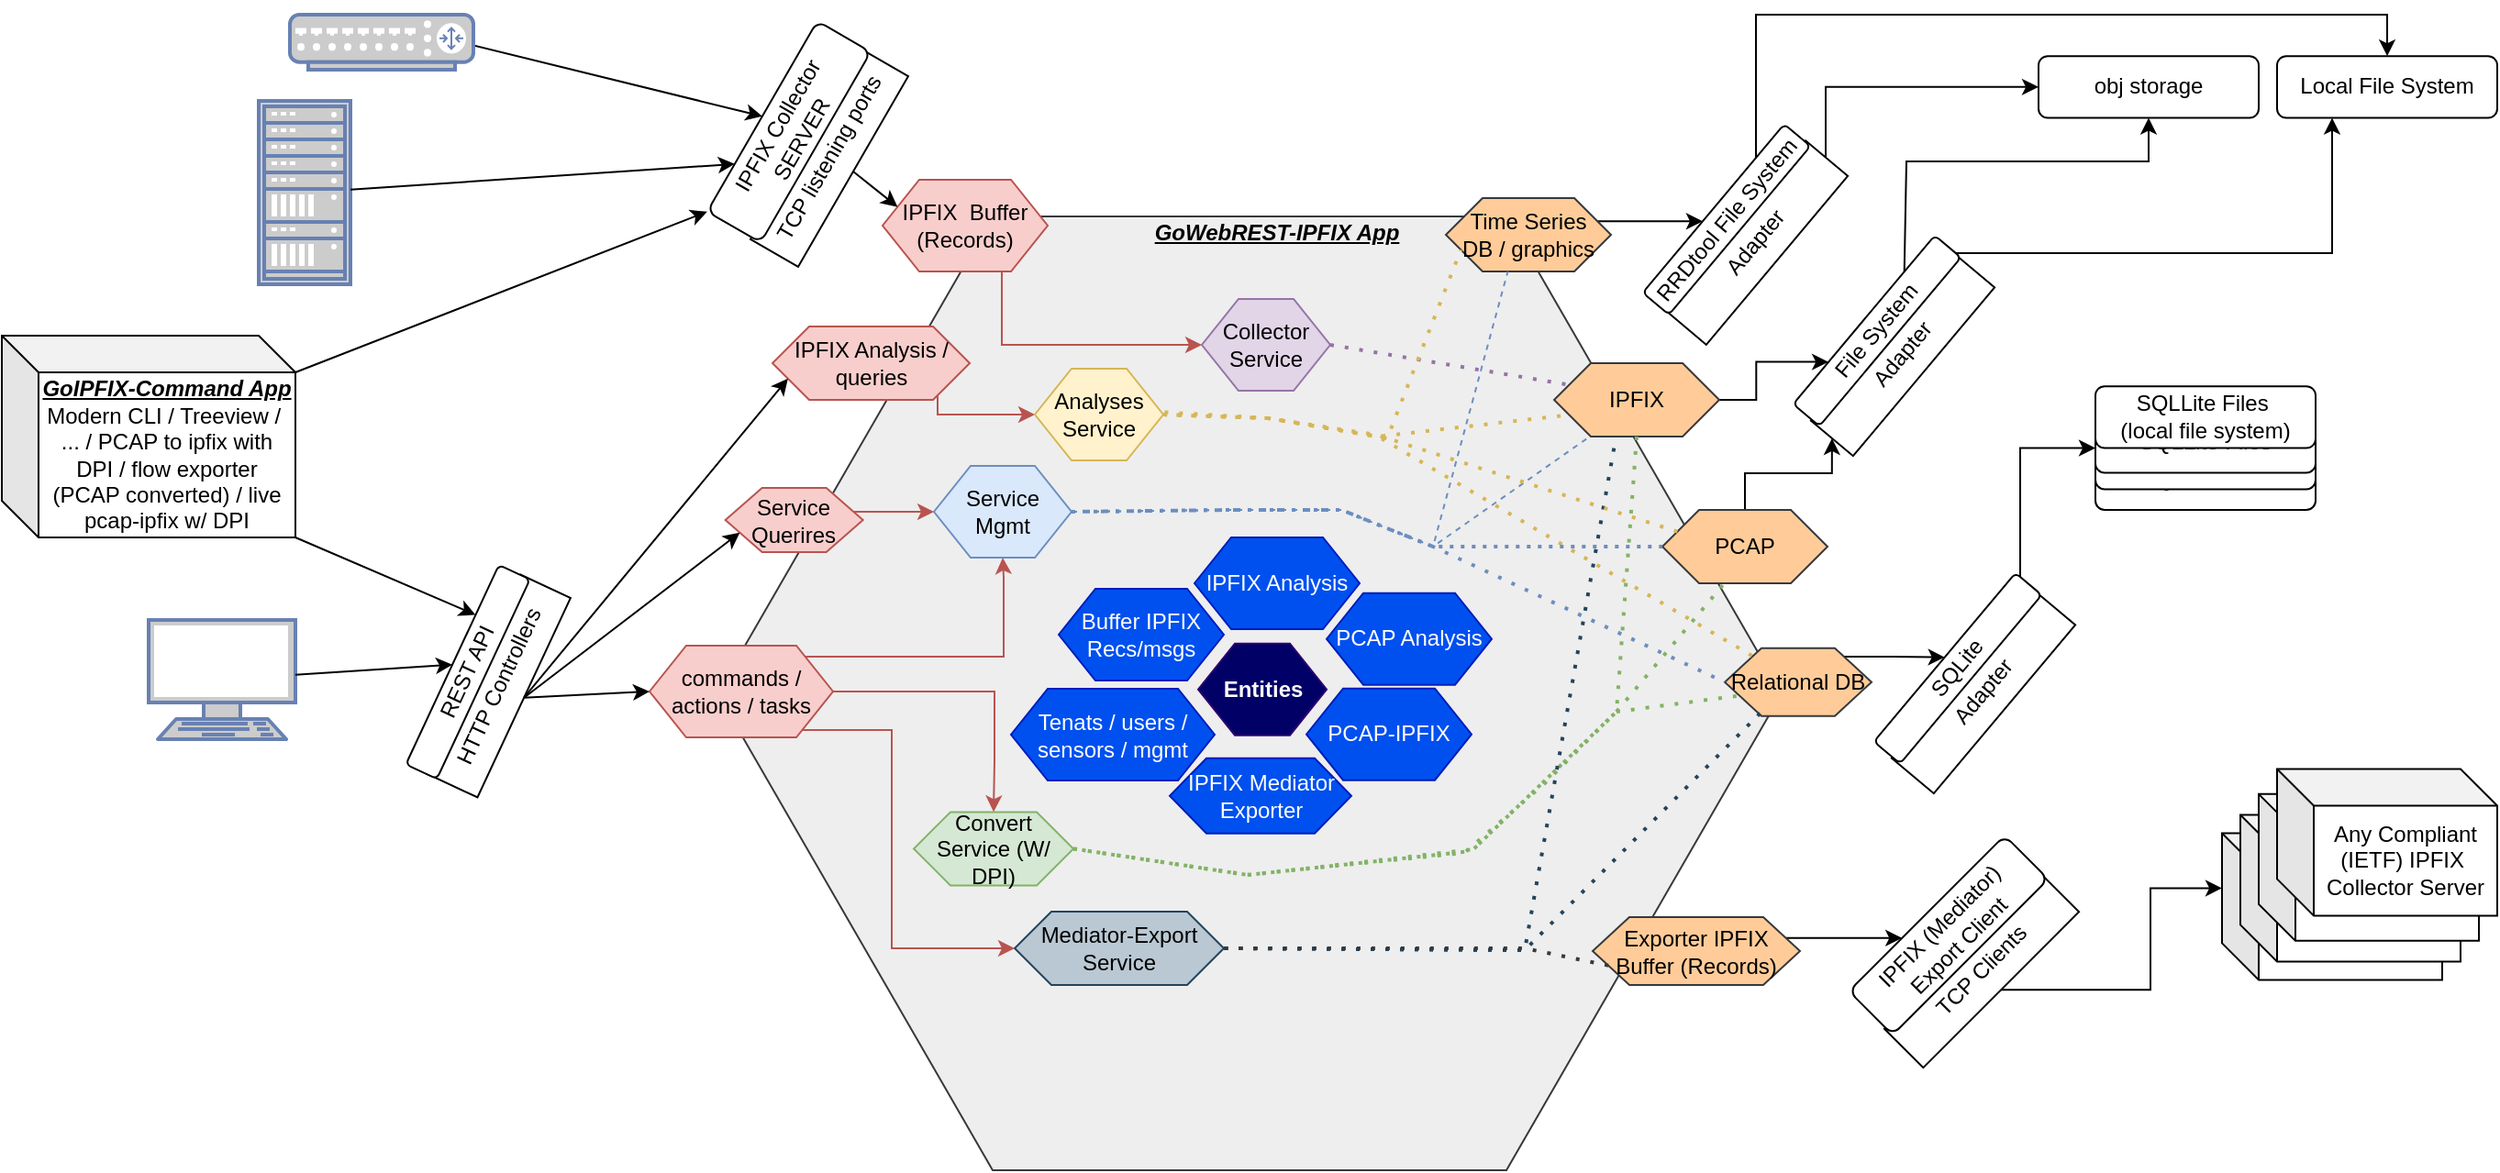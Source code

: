<mxfile version="26.1.3">
  <diagram name="Page-1" id="kMJhnsyOK0foT4QRPClB">
    <mxGraphModel grid="0" page="0" gridSize="10" guides="1" tooltips="1" connect="1" arrows="1" fold="1" pageScale="1" pageWidth="1100" pageHeight="850" math="0" shadow="0">
      <root>
        <mxCell id="0" />
        <mxCell id="1" parent="0" />
        <mxCell id="avQktaAOaLnj6YkO2QqU-61" style="edgeStyle=orthogonalEdgeStyle;rounded=0;orthogonalLoop=1;jettySize=auto;html=1;entryX=0;entryY=1;entryDx=0;entryDy=0;exitX=0.5;exitY=1;exitDx=0;exitDy=0;" edge="1" parent="1" source="avQktaAOaLnj6YkO2QqU-45" target="avQktaAOaLnj6YkO2QqU-54">
          <mxGeometry relative="1" as="geometry">
            <mxPoint x="70" y="300" as="targetPoint" />
            <Array as="points">
              <mxPoint x="2" y="375" />
              <mxPoint x="10" y="375" />
              <mxPoint x="10" y="246" />
            </Array>
          </mxGeometry>
        </mxCell>
        <mxCell id="avQktaAOaLnj6YkO2QqU-56" style="edgeStyle=orthogonalEdgeStyle;rounded=0;orthogonalLoop=1;jettySize=auto;html=1;exitX=0.5;exitY=1;exitDx=0;exitDy=0;entryX=0;entryY=0.5;entryDx=0;entryDy=0;" edge="1" parent="1" target="avQktaAOaLnj6YkO2QqU-49">
          <mxGeometry relative="1" as="geometry">
            <Array as="points">
              <mxPoint x="-129" y="107" />
              <mxPoint x="-96" y="107" />
              <mxPoint x="-96" y="49" />
            </Array>
            <mxPoint x="-128.842" y="140.67" as="sourcePoint" />
            <mxPoint x="13.67" y="46.175" as="targetPoint" />
          </mxGeometry>
        </mxCell>
        <mxCell id="avQktaAOaLnj6YkO2QqU-94" style="edgeStyle=orthogonalEdgeStyle;rounded=0;orthogonalLoop=1;jettySize=auto;html=1;entryX=0.5;entryY=0;entryDx=0;entryDy=0;" edge="1" parent="1" source="avQktaAOaLnj6YkO2QqU-41" target="avQktaAOaLnj6YkO2QqU-50">
          <mxGeometry relative="1" as="geometry">
            <Array as="points">
              <mxPoint x="-134" y="10" />
              <mxPoint x="210" y="10" />
            </Array>
          </mxGeometry>
        </mxCell>
        <mxCell id="avQktaAOaLnj6YkO2QqU-95" style="edgeStyle=orthogonalEdgeStyle;rounded=0;orthogonalLoop=1;jettySize=auto;html=1;entryX=0.5;entryY=1;entryDx=0;entryDy=0;" edge="1" parent="1" source="avQktaAOaLnj6YkO2QqU-33" target="avQktaAOaLnj6YkO2QqU-49">
          <mxGeometry relative="1" as="geometry">
            <Array as="points">
              <mxPoint x="-52" y="90" />
              <mxPoint x="80" y="90" />
            </Array>
          </mxGeometry>
        </mxCell>
        <mxCell id="avQktaAOaLnj6YkO2QqU-55" style="edgeStyle=orthogonalEdgeStyle;rounded=0;orthogonalLoop=1;jettySize=auto;html=1;exitX=0.5;exitY=1;exitDx=0;exitDy=0;entryX=0.25;entryY=1;entryDx=0;entryDy=0;" edge="1" parent="1" source="avQktaAOaLnj6YkO2QqU-33" target="avQktaAOaLnj6YkO2QqU-50">
          <mxGeometry relative="1" as="geometry">
            <Array as="points">
              <mxPoint x="-42" y="140" />
              <mxPoint x="180" y="140" />
            </Array>
          </mxGeometry>
        </mxCell>
        <mxCell id="OZrybYWR_t_4S2gjD-Tn-4" value="" style="shape=hexagon;perimeter=hexagonPerimeter2;whiteSpace=wrap;html=1;fixedSize=1;size=150;fillColor=#eeeeee;strokeColor=#36393d;" vertex="1" parent="1">
          <mxGeometry x="-700" y="120" width="580" height="520" as="geometry" />
        </mxCell>
        <mxCell id="OZrybYWR_t_4S2gjD-Tn-13" value="" style="shape=hexagon;perimeter=hexagonPerimeter2;whiteSpace=wrap;html=1;fixedSize=1;fillColor=#000066;strokeColor=#2d0070;" vertex="1" parent="1">
          <mxGeometry x="-438" y="352.85" width="70" height="50" as="geometry" />
        </mxCell>
        <mxCell id="OZrybYWR_t_4S2gjD-Tn-16" value="&lt;b&gt;&lt;font style=&quot;color: light-dark(rgb(251, 249, 249), rgb(237, 237, 237));&quot;&gt;Entities&lt;/font&gt;&lt;/b&gt;" style="text;html=1;align=center;verticalAlign=middle;resizable=0;points=[];autosize=1;strokeColor=none;fillColor=none;" vertex="1" parent="1">
          <mxGeometry x="-438" y="362.85" width="70" height="30" as="geometry" />
        </mxCell>
        <mxCell id="avQktaAOaLnj6YkO2QqU-76" style="edgeStyle=orthogonalEdgeStyle;rounded=0;orthogonalLoop=1;jettySize=auto;html=1;exitX=0.5;exitY=0;exitDx=0;exitDy=0;entryX=0;entryY=0.5;entryDx=0;entryDy=0;fillColor=#f8cecc;strokeColor=#b85450;" edge="1" parent="1" source="avQktaAOaLnj6YkO2QqU-4" target="avQktaAOaLnj6YkO2QqU-74">
          <mxGeometry relative="1" as="geometry">
            <mxPoint x="-664" y="498.47" as="sourcePoint" />
            <mxPoint x="-632.205" y="300.22" as="targetPoint" />
            <Array as="points">
              <mxPoint x="-658" y="297" />
              <mxPoint x="-659" y="292" />
            </Array>
          </mxGeometry>
        </mxCell>
        <mxCell id="avQktaAOaLnj6YkO2QqU-4" value="Service Querires" style="shape=hexagon;perimeter=hexagonPerimeter2;whiteSpace=wrap;html=1;fixedSize=1;fillColor=#f8cecc;strokeColor=#b85450;" vertex="1" parent="1">
          <mxGeometry x="-695.67" y="268" width="75" height="35" as="geometry" />
        </mxCell>
        <mxCell id="avQktaAOaLnj6YkO2QqU-71" style="edgeStyle=orthogonalEdgeStyle;rounded=0;orthogonalLoop=1;jettySize=auto;html=1;entryX=0;entryY=0.5;entryDx=0;entryDy=0;fillColor=#f8cecc;strokeColor=#b85450;" edge="1" parent="1" source="avQktaAOaLnj6YkO2QqU-5" target="avQktaAOaLnj6YkO2QqU-64">
          <mxGeometry relative="1" as="geometry">
            <Array as="points">
              <mxPoint x="-545" y="190" />
            </Array>
          </mxGeometry>
        </mxCell>
        <mxCell id="avQktaAOaLnj6YkO2QqU-5" value="IPFIX&amp;nbsp; Buffer (Records)" style="shape=hexagon;perimeter=hexagonPerimeter2;whiteSpace=wrap;html=1;fixedSize=1;fillColor=#f8cecc;strokeColor=#b85450;" vertex="1" parent="1">
          <mxGeometry x="-610" y="100" width="90" height="50" as="geometry" />
        </mxCell>
        <mxCell id="avQktaAOaLnj6YkO2QqU-73" style="edgeStyle=orthogonalEdgeStyle;rounded=0;orthogonalLoop=1;jettySize=auto;html=1;fillColor=#f8cecc;strokeColor=#b85450;entryX=0.5;entryY=0;entryDx=0;entryDy=0;" edge="1" parent="1" source="avQktaAOaLnj6YkO2QqU-6" target="avQktaAOaLnj6YkO2QqU-65">
          <mxGeometry relative="1" as="geometry">
            <mxPoint x="-550" y="437" as="targetPoint" />
            <Array as="points">
              <mxPoint x="-549" y="379" />
              <mxPoint x="-549" y="417" />
              <mxPoint x="-549" y="417" />
            </Array>
          </mxGeometry>
        </mxCell>
        <mxCell id="avQktaAOaLnj6YkO2QqU-75" style="edgeStyle=orthogonalEdgeStyle;rounded=0;orthogonalLoop=1;jettySize=auto;html=1;exitX=1;exitY=0.75;exitDx=0;exitDy=0;entryX=0.5;entryY=1;entryDx=0;entryDy=0;fillColor=#f8cecc;strokeColor=#b85450;" edge="1" parent="1" source="avQktaAOaLnj6YkO2QqU-6" target="avQktaAOaLnj6YkO2QqU-74">
          <mxGeometry relative="1" as="geometry">
            <Array as="points">
              <mxPoint x="-660" y="389" />
              <mxPoint x="-660" y="360" />
              <mxPoint x="-544" y="360" />
              <mxPoint x="-544" y="317" />
            </Array>
          </mxGeometry>
        </mxCell>
        <mxCell id="rK8iww0qkZ8jp0wnqtzm-5" style="edgeStyle=orthogonalEdgeStyle;rounded=0;orthogonalLoop=1;jettySize=auto;html=1;entryX=0;entryY=0.5;entryDx=0;entryDy=0;fillColor=#f8cecc;strokeColor=#b85450;" edge="1" parent="1" source="avQktaAOaLnj6YkO2QqU-6" target="rK8iww0qkZ8jp0wnqtzm-2">
          <mxGeometry relative="1" as="geometry">
            <Array as="points">
              <mxPoint x="-605" y="400" />
              <mxPoint x="-605" y="519" />
            </Array>
          </mxGeometry>
        </mxCell>
        <mxCell id="avQktaAOaLnj6YkO2QqU-6" value="commands / actions / tasks" style="shape=hexagon;perimeter=hexagonPerimeter2;whiteSpace=wrap;html=1;fixedSize=1;fillColor=#f8cecc;strokeColor=#b85450;" vertex="1" parent="1">
          <mxGeometry x="-737" y="354" width="100" height="50" as="geometry" />
        </mxCell>
        <mxCell id="avQktaAOaLnj6YkO2QqU-72" style="edgeStyle=orthogonalEdgeStyle;rounded=0;orthogonalLoop=1;jettySize=auto;html=1;fillColor=#f8cecc;strokeColor=#b85450;entryX=0;entryY=0.5;entryDx=0;entryDy=0;" edge="1" parent="1" source="avQktaAOaLnj6YkO2QqU-7" target="avQktaAOaLnj6YkO2QqU-63">
          <mxGeometry relative="1" as="geometry">
            <Array as="points">
              <mxPoint x="-580" y="228" />
            </Array>
          </mxGeometry>
        </mxCell>
        <mxCell id="avQktaAOaLnj6YkO2QqU-7" value="IPFIX Analysis / queries" style="shape=hexagon;perimeter=hexagonPerimeter2;whiteSpace=wrap;html=1;fixedSize=1;fillColor=#f8cecc;strokeColor=#b85450;" vertex="1" parent="1">
          <mxGeometry x="-670" y="180" width="107.5" height="40" as="geometry" />
        </mxCell>
        <mxCell id="avQktaAOaLnj6YkO2QqU-10" value="" style="group;rotation=0;strokeColor=none;" connectable="0" vertex="1" parent="1">
          <mxGeometry x="-870.003" y="309.999" width="90.355" height="127.709" as="geometry" />
        </mxCell>
        <mxCell id="avQktaAOaLnj6YkO2QqU-8" value="HTTP Controllers" style="rounded=0;whiteSpace=wrap;html=1;rotation=-65;" vertex="1" parent="avQktaAOaLnj6YkO2QqU-10">
          <mxGeometry x="-9" y="51" width="120" height="30" as="geometry" />
        </mxCell>
        <mxCell id="avQktaAOaLnj6YkO2QqU-9" value="REST API" style="rounded=1;whiteSpace=wrap;html=1;rotation=-65;" vertex="1" parent="avQktaAOaLnj6YkO2QqU-10">
          <mxGeometry x="-26" y="49" width="120" height="18.66" as="geometry" />
        </mxCell>
        <mxCell id="avQktaAOaLnj6YkO2QqU-11" value="" style="endArrow=classic;html=1;rounded=0;exitX=0.5;exitY=1;exitDx=0;exitDy=0;entryX=0;entryY=0.5;entryDx=0;entryDy=0;" edge="1" parent="1" source="avQktaAOaLnj6YkO2QqU-8" target="avQktaAOaLnj6YkO2QqU-6">
          <mxGeometry width="50" height="50" relative="1" as="geometry">
            <mxPoint x="-470" y="360" as="sourcePoint" />
            <mxPoint x="-420" y="310" as="targetPoint" />
          </mxGeometry>
        </mxCell>
        <mxCell id="avQktaAOaLnj6YkO2QqU-12" value="" style="endArrow=classic;html=1;rounded=0;entryX=0;entryY=0.75;entryDx=0;entryDy=0;exitX=0.5;exitY=1;exitDx=0;exitDy=0;" edge="1" parent="1" source="avQktaAOaLnj6YkO2QqU-8" target="avQktaAOaLnj6YkO2QqU-7">
          <mxGeometry width="50" height="50" relative="1" as="geometry">
            <mxPoint x="-470" y="360" as="sourcePoint" />
            <mxPoint x="-420" y="310" as="targetPoint" />
          </mxGeometry>
        </mxCell>
        <mxCell id="avQktaAOaLnj6YkO2QqU-13" value="" style="endArrow=classic;html=1;rounded=0;entryX=0;entryY=0.75;entryDx=0;entryDy=0;exitX=0.5;exitY=1;exitDx=0;exitDy=0;" edge="1" parent="1" source="avQktaAOaLnj6YkO2QqU-8" target="avQktaAOaLnj6YkO2QqU-4">
          <mxGeometry width="50" height="50" relative="1" as="geometry">
            <mxPoint x="-803" y="380" as="sourcePoint" />
            <mxPoint x="-420" y="310" as="targetPoint" />
          </mxGeometry>
        </mxCell>
        <mxCell id="avQktaAOaLnj6YkO2QqU-17" value="" style="group;rotation=30;strokeColor=none;" connectable="0" vertex="1" parent="1">
          <mxGeometry x="-680" y="20" width="58.327" height="120.669" as="geometry" />
        </mxCell>
        <mxCell id="avQktaAOaLnj6YkO2QqU-15" value="TCP listening ports" style="rounded=0;whiteSpace=wrap;html=1;rotation=-60;" vertex="1" parent="avQktaAOaLnj6YkO2QqU-17">
          <mxGeometry x="-19" y="53" width="120" height="30" as="geometry" />
        </mxCell>
        <mxCell id="avQktaAOaLnj6YkO2QqU-16" value="IPFIX Collector SERVER" style="rounded=1;whiteSpace=wrap;html=1;rotation=-60;" vertex="1" parent="avQktaAOaLnj6YkO2QqU-17">
          <mxGeometry x="-41" y="37" width="120" height="33.66" as="geometry" />
        </mxCell>
        <mxCell id="avQktaAOaLnj6YkO2QqU-19" value="" style="endArrow=classic;html=1;rounded=0;exitX=1;exitY=0.5;exitDx=0;exitDy=0;exitPerimeter=0;entryX=0.5;entryY=0;entryDx=0;entryDy=0;" edge="1" parent="1" target="avQktaAOaLnj6YkO2QqU-16">
          <mxGeometry width="50" height="50" relative="1" as="geometry">
            <mxPoint x="-840.0" y="25" as="sourcePoint" />
            <mxPoint x="-650" y="280" as="targetPoint" />
          </mxGeometry>
        </mxCell>
        <mxCell id="avQktaAOaLnj6YkO2QqU-20" value="" style="fontColor=#0066CC;verticalAlign=top;verticalLabelPosition=bottom;labelPosition=center;align=center;html=1;outlineConnect=0;fillColor=#CCCCCC;strokeColor=#6881B3;gradientColor=none;gradientDirection=north;strokeWidth=2;shape=mxgraph.networks.rack;" vertex="1" parent="1">
          <mxGeometry x="-950" y="57" width="50" height="100" as="geometry" />
        </mxCell>
        <mxCell id="avQktaAOaLnj6YkO2QqU-21" value="" style="endArrow=classic;html=1;rounded=0;entryX=0.25;entryY=0;entryDx=0;entryDy=0;" edge="1" parent="1" source="avQktaAOaLnj6YkO2QqU-20" target="avQktaAOaLnj6YkO2QqU-16">
          <mxGeometry width="50" height="50" relative="1" as="geometry">
            <mxPoint x="-700" y="330" as="sourcePoint" />
            <mxPoint x="-650" y="280" as="targetPoint" />
          </mxGeometry>
        </mxCell>
        <mxCell id="avQktaAOaLnj6YkO2QqU-22" value="" style="fontColor=#0066CC;verticalAlign=top;verticalLabelPosition=bottom;labelPosition=center;align=center;html=1;outlineConnect=0;fillColor=#CCCCCC;strokeColor=#6881B3;gradientColor=none;gradientDirection=north;strokeWidth=2;shape=mxgraph.networks.terminal;" vertex="1" parent="1">
          <mxGeometry x="-1010" y="340" width="80" height="65" as="geometry" />
        </mxCell>
        <mxCell id="avQktaAOaLnj6YkO2QqU-23" value="" style="endArrow=classic;html=1;rounded=0;entryX=0.5;entryY=0;entryDx=0;entryDy=0;" edge="1" parent="1" source="avQktaAOaLnj6YkO2QqU-22" target="avQktaAOaLnj6YkO2QqU-9">
          <mxGeometry width="50" height="50" relative="1" as="geometry">
            <mxPoint x="-700" y="330" as="sourcePoint" />
            <mxPoint x="-650" y="280" as="targetPoint" />
          </mxGeometry>
        </mxCell>
        <mxCell id="avQktaAOaLnj6YkO2QqU-24" value="" style="endArrow=classic;html=1;rounded=0;exitX=0.5;exitY=1;exitDx=0;exitDy=0;entryX=0;entryY=0.25;entryDx=0;entryDy=0;" edge="1" parent="1" source="avQktaAOaLnj6YkO2QqU-15" target="avQktaAOaLnj6YkO2QqU-5">
          <mxGeometry width="50" height="50" relative="1" as="geometry">
            <mxPoint x="-700" y="330" as="sourcePoint" />
            <mxPoint x="-650" y="280" as="targetPoint" />
          </mxGeometry>
        </mxCell>
        <mxCell id="avQktaAOaLnj6YkO2QqU-25" value="&lt;b&gt;&lt;u&gt;&lt;i&gt;GoIPFIX-Command App&lt;/i&gt;&lt;/u&gt;&lt;/b&gt; Modern CLI / Treeview /&amp;nbsp;&lt;div&gt;... / PCAP to ipfix with DPI / flow exporter (PCAP converted) / live pcap-ipfix w/ DPI&lt;/div&gt;" style="shape=cube;whiteSpace=wrap;html=1;boundedLbl=1;backgroundOutline=1;darkOpacity=0.05;darkOpacity2=0.1;" vertex="1" parent="1">
          <mxGeometry x="-1090" y="185" width="160" height="110" as="geometry" />
        </mxCell>
        <mxCell id="avQktaAOaLnj6YkO2QqU-26" value="" style="endArrow=classic;html=1;rounded=0;exitX=1;exitY=1;exitDx=0;exitDy=0;exitPerimeter=0;entryX=0.75;entryY=0;entryDx=0;entryDy=0;" edge="1" parent="1" source="avQktaAOaLnj6YkO2QqU-25" target="avQktaAOaLnj6YkO2QqU-9">
          <mxGeometry width="50" height="50" relative="1" as="geometry">
            <mxPoint x="-700" y="330" as="sourcePoint" />
            <mxPoint x="-650" y="280" as="targetPoint" />
          </mxGeometry>
        </mxCell>
        <mxCell id="avQktaAOaLnj6YkO2QqU-27" value="" style="endArrow=classic;html=1;rounded=0;exitX=0;exitY=0;exitDx=160;exitDy=20;exitPerimeter=0;entryX=0;entryY=0;entryDx=0;entryDy=0;" edge="1" parent="1" source="avQktaAOaLnj6YkO2QqU-25" target="avQktaAOaLnj6YkO2QqU-16">
          <mxGeometry width="50" height="50" relative="1" as="geometry">
            <mxPoint x="-700" y="330" as="sourcePoint" />
            <mxPoint x="-650" y="280" as="targetPoint" />
          </mxGeometry>
        </mxCell>
        <mxCell id="avQktaAOaLnj6YkO2QqU-47" style="edgeStyle=orthogonalEdgeStyle;rounded=0;orthogonalLoop=1;jettySize=auto;html=1;entryX=0.5;entryY=0;entryDx=0;entryDy=0;" edge="1" parent="1" source="avQktaAOaLnj6YkO2QqU-28" target="avQktaAOaLnj6YkO2QqU-46">
          <mxGeometry relative="1" as="geometry">
            <Array as="points">
              <mxPoint x="-60" y="360" />
              <mxPoint x="-60" y="360" />
            </Array>
          </mxGeometry>
        </mxCell>
        <mxCell id="avQktaAOaLnj6YkO2QqU-43" style="edgeStyle=orthogonalEdgeStyle;rounded=0;orthogonalLoop=1;jettySize=auto;html=1;" edge="1" parent="1" source="avQktaAOaLnj6YkO2QqU-29" target="avQktaAOaLnj6YkO2QqU-42">
          <mxGeometry relative="1" as="geometry">
            <Array as="points">
              <mxPoint x="-200" y="120" />
              <mxPoint x="-200" y="120" />
            </Array>
          </mxGeometry>
        </mxCell>
        <mxCell id="avQktaAOaLnj6YkO2QqU-28" value="Relational DB" style="shape=hexagon;perimeter=hexagonPerimeter2;whiteSpace=wrap;html=1;fixedSize=1;fillColor=#ffcc99;strokeColor=#36393d;" vertex="1" parent="1">
          <mxGeometry x="-151" y="355.35" width="80" height="37" as="geometry" />
        </mxCell>
        <mxCell id="avQktaAOaLnj6YkO2QqU-29" value="Time Series&lt;div&gt;DB /&amp;nbsp;graphics&lt;/div&gt;" style="shape=hexagon;perimeter=hexagonPerimeter2;whiteSpace=wrap;html=1;fixedSize=1;fillColor=#ffcc99;strokeColor=#36393d;" vertex="1" parent="1">
          <mxGeometry x="-303" y="110" width="90" height="40" as="geometry" />
        </mxCell>
        <mxCell id="avQktaAOaLnj6YkO2QqU-39" style="edgeStyle=orthogonalEdgeStyle;rounded=0;orthogonalLoop=1;jettySize=auto;html=1;entryX=0.25;entryY=0;entryDx=0;entryDy=0;" edge="1" parent="1" source="avQktaAOaLnj6YkO2QqU-30" target="avQktaAOaLnj6YkO2QqU-34">
          <mxGeometry relative="1" as="geometry" />
        </mxCell>
        <mxCell id="avQktaAOaLnj6YkO2QqU-30" value="IPFIX" style="shape=hexagon;perimeter=hexagonPerimeter2;whiteSpace=wrap;html=1;fixedSize=1;fillColor=#ffcc99;strokeColor=#36393d;" vertex="1" parent="1">
          <mxGeometry x="-244" y="200" width="90" height="40" as="geometry" />
        </mxCell>
        <mxCell id="avQktaAOaLnj6YkO2QqU-37" style="edgeStyle=orthogonalEdgeStyle;rounded=0;orthogonalLoop=1;jettySize=auto;html=1;entryX=0;entryY=0.5;entryDx=0;entryDy=0;" edge="1" parent="1" source="avQktaAOaLnj6YkO2QqU-31" target="avQktaAOaLnj6YkO2QqU-33">
          <mxGeometry relative="1" as="geometry">
            <mxPoint x="-60" y="220" as="targetPoint" />
          </mxGeometry>
        </mxCell>
        <mxCell id="avQktaAOaLnj6YkO2QqU-31" value="PCAP" style="shape=hexagon;perimeter=hexagonPerimeter2;whiteSpace=wrap;html=1;fixedSize=1;fillColor=#ffcc99;strokeColor=#36393d;" vertex="1" parent="1">
          <mxGeometry x="-185" y="280" width="90" height="40" as="geometry" />
        </mxCell>
        <mxCell id="avQktaAOaLnj6YkO2QqU-40" value="" style="group;rotation=15;strokeColor=none;" connectable="0" vertex="1" parent="1">
          <mxGeometry x="-186.003" y="66.289" width="90.355" height="127.709" as="geometry" />
        </mxCell>
        <mxCell id="avQktaAOaLnj6YkO2QqU-41" value="Adapter" style="rounded=0;whiteSpace=wrap;html=1;rotation=-50;" vertex="1" parent="avQktaAOaLnj6YkO2QqU-40">
          <mxGeometry x="-8" y="53" width="120" height="30" as="geometry" />
        </mxCell>
        <mxCell id="avQktaAOaLnj6YkO2QqU-42" value="RRDtool File System" style="rounded=1;whiteSpace=wrap;html=1;rotation=-50;" vertex="1" parent="avQktaAOaLnj6YkO2QqU-40">
          <mxGeometry x="-24" y="46" width="120" height="18.66" as="geometry" />
        </mxCell>
        <mxCell id="avQktaAOaLnj6YkO2QqU-32" value="" style="group;rotation=15;strokeColor=none;" connectable="0" vertex="1" parent="1">
          <mxGeometry x="-104.003" y="126.999" width="90.355" height="127.709" as="geometry" />
        </mxCell>
        <mxCell id="avQktaAOaLnj6YkO2QqU-33" value="Adapter" style="rounded=0;whiteSpace=wrap;html=1;rotation=-50;" vertex="1" parent="avQktaAOaLnj6YkO2QqU-32">
          <mxGeometry x="-10" y="53" width="120" height="30" as="geometry" />
        </mxCell>
        <mxCell id="avQktaAOaLnj6YkO2QqU-34" value="File System" style="rounded=1;whiteSpace=wrap;html=1;rotation=-50;" vertex="1" parent="avQktaAOaLnj6YkO2QqU-32">
          <mxGeometry x="-24" y="46" width="120" height="18.66" as="geometry" />
        </mxCell>
        <mxCell id="avQktaAOaLnj6YkO2QqU-44" value="" style="group;rotation=15;strokeColor=none;" connectable="0" vertex="1" parent="1">
          <mxGeometry x="-60.003" y="310.999" width="90.355" height="127.709" as="geometry" />
        </mxCell>
        <mxCell id="avQktaAOaLnj6YkO2QqU-45" value="Adapter" style="rounded=0;whiteSpace=wrap;html=1;rotation=-50;" vertex="1" parent="avQktaAOaLnj6YkO2QqU-44">
          <mxGeometry x="-10" y="53" width="120" height="30" as="geometry" />
        </mxCell>
        <mxCell id="avQktaAOaLnj6YkO2QqU-46" value="SQLite" style="rounded=1;whiteSpace=wrap;html=1;rotation=-50;" vertex="1" parent="avQktaAOaLnj6YkO2QqU-44">
          <mxGeometry x="-24" y="46" width="120" height="18.66" as="geometry" />
        </mxCell>
        <mxCell id="avQktaAOaLnj6YkO2QqU-49" value="&lt;div&gt;&lt;span style=&quot;background-color: transparent; color: light-dark(rgb(0, 0, 0), rgb(255, 255, 255));&quot;&gt;obj storage&lt;/span&gt;&lt;/div&gt;" style="rounded=1;whiteSpace=wrap;html=1;" vertex="1" parent="1">
          <mxGeometry x="20" y="32.58" width="120" height="33.71" as="geometry" />
        </mxCell>
        <mxCell id="avQktaAOaLnj6YkO2QqU-50" value="Local File System" style="rounded=1;whiteSpace=wrap;html=1;" vertex="1" parent="1">
          <mxGeometry x="150" y="32.58" width="120" height="33.71" as="geometry" />
        </mxCell>
        <mxCell id="avQktaAOaLnj6YkO2QqU-51" value="SQLLite Files" style="rounded=1;whiteSpace=wrap;html=1;" vertex="1" parent="1">
          <mxGeometry x="51" y="246.29" width="120" height="33.71" as="geometry" />
        </mxCell>
        <mxCell id="avQktaAOaLnj6YkO2QqU-52" value="SQLLite Files" style="rounded=1;whiteSpace=wrap;html=1;" vertex="1" parent="1">
          <mxGeometry x="51" y="235.0" width="120" height="33.71" as="geometry" />
        </mxCell>
        <mxCell id="avQktaAOaLnj6YkO2QqU-53" value="SQLLite Files" style="rounded=1;whiteSpace=wrap;html=1;" vertex="1" parent="1">
          <mxGeometry x="51" y="226.0" width="120" height="33.71" as="geometry" />
        </mxCell>
        <mxCell id="avQktaAOaLnj6YkO2QqU-54" value="SQLLite Files&amp;nbsp;&lt;div&gt;(local file system)&lt;/div&gt;" style="rounded=1;whiteSpace=wrap;html=1;" vertex="1" parent="1">
          <mxGeometry x="51" y="212.58" width="120" height="33.71" as="geometry" />
        </mxCell>
        <mxCell id="avQktaAOaLnj6YkO2QqU-63" value="Analyses Service" style="shape=hexagon;perimeter=hexagonPerimeter2;whiteSpace=wrap;html=1;fixedSize=1;fillColor=#fff2cc;strokeColor=#d6b656;" vertex="1" parent="1">
          <mxGeometry x="-527" y="203" width="70" height="50" as="geometry" />
        </mxCell>
        <mxCell id="avQktaAOaLnj6YkO2QqU-64" value="Collector Service" style="shape=hexagon;perimeter=hexagonPerimeter2;whiteSpace=wrap;html=1;fixedSize=1;fillColor=#e1d5e7;strokeColor=#9673a6;" vertex="1" parent="1">
          <mxGeometry x="-436" y="165" width="70" height="50" as="geometry" />
        </mxCell>
        <mxCell id="avQktaAOaLnj6YkO2QqU-65" value="Convert Service (W/ DPI)" style="shape=hexagon;perimeter=hexagonPerimeter2;whiteSpace=wrap;html=1;fixedSize=1;fillColor=#d5e8d4;strokeColor=#82b366;" vertex="1" parent="1">
          <mxGeometry x="-593" y="444.71" width="87" height="40" as="geometry" />
        </mxCell>
        <mxCell id="avQktaAOaLnj6YkO2QqU-67" value="Buffer IPFIX Recs/msgs" style="shape=hexagon;perimeter=hexagonPerimeter2;whiteSpace=wrap;html=1;fixedSize=1;fillColor=#0050ef;strokeColor=#001DBC;fontColor=#ffffff;" vertex="1" parent="1">
          <mxGeometry x="-514" y="323" width="90" height="50" as="geometry" />
        </mxCell>
        <mxCell id="avQktaAOaLnj6YkO2QqU-68" value="IPFIX Analysis" style="shape=hexagon;perimeter=hexagonPerimeter2;whiteSpace=wrap;html=1;fixedSize=1;fillColor=#0050ef;strokeColor=#001DBC;fontColor=#ffffff;" vertex="1" parent="1">
          <mxGeometry x="-440" y="295" width="90" height="50" as="geometry" />
        </mxCell>
        <mxCell id="avQktaAOaLnj6YkO2QqU-69" value="PCAP-IPFIX" style="shape=hexagon;perimeter=hexagonPerimeter2;whiteSpace=wrap;html=1;fixedSize=1;fillColor=#0050ef;strokeColor=#001DBC;fontColor=#ffffff;" vertex="1" parent="1">
          <mxGeometry x="-379" y="377.35" width="90" height="50" as="geometry" />
        </mxCell>
        <mxCell id="avQktaAOaLnj6YkO2QqU-74" value="Service Mgmt" style="shape=hexagon;perimeter=hexagonPerimeter2;whiteSpace=wrap;html=1;fixedSize=1;fillColor=#dae8fc;strokeColor=#6c8ebf;" vertex="1" parent="1">
          <mxGeometry x="-582" y="256" width="75" height="50" as="geometry" />
        </mxCell>
        <mxCell id="avQktaAOaLnj6YkO2QqU-83" value="" style="endArrow=none;dashed=1;html=1;dashPattern=1 3;strokeWidth=2;rounded=0;exitX=1;exitY=0.5;exitDx=0;exitDy=0;entryX=0;entryY=0.25;entryDx=0;entryDy=0;fillColor=#e1d5e7;strokeColor=#9673a6;" edge="1" parent="1" source="avQktaAOaLnj6YkO2QqU-64" target="avQktaAOaLnj6YkO2QqU-30">
          <mxGeometry width="50" height="50" relative="1" as="geometry">
            <mxPoint x="-350" y="290" as="sourcePoint" />
            <mxPoint x="-300" y="240" as="targetPoint" />
            <Array as="points" />
          </mxGeometry>
        </mxCell>
        <mxCell id="avQktaAOaLnj6YkO2QqU-86" value="" style="endArrow=none;dashed=1;html=1;dashPattern=1 3;strokeWidth=2;rounded=0;entryX=0;entryY=0.75;entryDx=0;entryDy=0;fillColor=#fff2cc;strokeColor=#d6b656;exitX=1.01;exitY=0.475;exitDx=0;exitDy=0;exitPerimeter=0;" edge="1" parent="1" source="avQktaAOaLnj6YkO2QqU-63" target="avQktaAOaLnj6YkO2QqU-29">
          <mxGeometry width="50" height="50" relative="1" as="geometry">
            <mxPoint x="-480" y="220" as="sourcePoint" />
            <mxPoint x="-230" y="190" as="targetPoint" />
            <Array as="points">
              <mxPoint x="-400" y="230" />
              <mxPoint x="-335" y="241" />
            </Array>
          </mxGeometry>
        </mxCell>
        <mxCell id="avQktaAOaLnj6YkO2QqU-87" value="Tenats / users / sensors / mgmt" style="shape=hexagon;perimeter=hexagonPerimeter2;whiteSpace=wrap;html=1;fixedSize=1;fillColor=#0050ef;strokeColor=#001DBC;fontColor=#ffffff;" vertex="1" parent="1">
          <mxGeometry x="-540" y="377.5" width="111" height="50" as="geometry" />
        </mxCell>
        <mxCell id="avQktaAOaLnj6YkO2QqU-88" value="" style="endArrow=none;dashed=1;html=1;dashPattern=1 3;strokeWidth=2;rounded=0;exitX=1;exitY=0.5;exitDx=0;exitDy=0;entryX=0;entryY=0.75;entryDx=0;entryDy=0;fillColor=#fff2cc;strokeColor=#d6b656;" edge="1" parent="1" source="avQktaAOaLnj6YkO2QqU-63" target="avQktaAOaLnj6YkO2QqU-30">
          <mxGeometry width="50" height="50" relative="1" as="geometry">
            <mxPoint x="-400" y="390" as="sourcePoint" />
            <mxPoint x="-350" y="340" as="targetPoint" />
            <Array as="points">
              <mxPoint x="-400" y="230" />
              <mxPoint x="-340" y="240" />
            </Array>
          </mxGeometry>
        </mxCell>
        <mxCell id="avQktaAOaLnj6YkO2QqU-89" value="" style="endArrow=none;dashed=1;html=1;dashPattern=1 3;strokeWidth=2;rounded=0;entryX=1;entryY=0.5;entryDx=0;entryDy=0;exitX=0.185;exitY=0.112;exitDx=0;exitDy=0;fillColor=#fff2cc;strokeColor=#d6b656;exitPerimeter=0;" edge="1" parent="1" source="avQktaAOaLnj6YkO2QqU-28" target="avQktaAOaLnj6YkO2QqU-63">
          <mxGeometry width="50" height="50" relative="1" as="geometry">
            <mxPoint x="-300" y="330" as="sourcePoint" />
            <mxPoint x="-250" y="280" as="targetPoint" />
            <Array as="points">
              <mxPoint x="-340" y="240" />
              <mxPoint x="-400" y="230" />
            </Array>
          </mxGeometry>
        </mxCell>
        <mxCell id="avQktaAOaLnj6YkO2QqU-91" value="" style="endArrow=none;dashed=1;html=1;dashPattern=1 3;strokeWidth=2;rounded=0;exitX=1;exitY=0.5;exitDx=0;exitDy=0;entryX=0;entryY=0.75;entryDx=0;entryDy=0;fillColor=#d5e8d4;strokeColor=#82b366;" edge="1" parent="1" source="avQktaAOaLnj6YkO2QqU-65" target="avQktaAOaLnj6YkO2QqU-28">
          <mxGeometry width="50" height="50" relative="1" as="geometry">
            <mxPoint x="-470" y="340" as="sourcePoint" />
            <mxPoint x="-420" y="290" as="targetPoint" />
            <Array as="points">
              <mxPoint x="-410" y="479" />
              <mxPoint x="-288" y="465" />
              <mxPoint x="-210" y="390" />
            </Array>
          </mxGeometry>
        </mxCell>
        <mxCell id="avQktaAOaLnj6YkO2QqU-92" value="" style="endArrow=none;dashed=1;html=1;dashPattern=1 3;strokeWidth=2;rounded=0;entryX=0.375;entryY=1;entryDx=0;entryDy=0;exitX=1;exitY=0.5;exitDx=0;exitDy=0;fillColor=#d5e8d4;strokeColor=#82b366;" edge="1" parent="1" source="avQktaAOaLnj6YkO2QqU-65" target="avQktaAOaLnj6YkO2QqU-31">
          <mxGeometry width="50" height="50" relative="1" as="geometry">
            <mxPoint x="-282" y="410" as="sourcePoint" />
            <mxPoint x="-232" y="360" as="targetPoint" />
            <Array as="points">
              <mxPoint x="-412" y="479" />
              <mxPoint x="-293" y="467" />
              <mxPoint x="-249" y="429" />
              <mxPoint x="-210" y="390" />
            </Array>
          </mxGeometry>
        </mxCell>
        <mxCell id="avQktaAOaLnj6YkO2QqU-93" value="" style="endArrow=none;dashed=1;html=1;dashPattern=1 3;strokeWidth=2;rounded=0;exitX=0.5;exitY=1;exitDx=0;exitDy=0;entryX=1;entryY=0.5;entryDx=0;entryDy=0;fillColor=#d5e8d4;strokeColor=#82b366;" edge="1" parent="1" source="avQktaAOaLnj6YkO2QqU-30" target="avQktaAOaLnj6YkO2QqU-65">
          <mxGeometry width="50" height="50" relative="1" as="geometry">
            <mxPoint x="-470" y="340" as="sourcePoint" />
            <mxPoint x="-420" y="290" as="targetPoint" />
            <Array as="points">
              <mxPoint x="-210" y="390" />
              <mxPoint x="-289" y="466" />
              <mxPoint x="-411" y="479" />
            </Array>
          </mxGeometry>
        </mxCell>
        <mxCell id="avQktaAOaLnj6YkO2QqU-96" value="" style="endArrow=none;dashed=1;html=1;dashPattern=1 3;strokeWidth=2;rounded=0;exitX=1;exitY=0.5;exitDx=0;exitDy=0;entryX=0;entryY=0.5;entryDx=0;entryDy=0;fillColor=#dae8fc;strokeColor=#6c8ebf;" edge="1" parent="1" source="avQktaAOaLnj6YkO2QqU-74" target="avQktaAOaLnj6YkO2QqU-28">
          <mxGeometry width="50" height="50" relative="1" as="geometry">
            <mxPoint x="-390" y="340" as="sourcePoint" />
            <mxPoint x="-340" y="290" as="targetPoint" />
            <Array as="points">
              <mxPoint x="-420" y="280" />
              <mxPoint x="-360" y="280" />
              <mxPoint x="-310" y="300" />
            </Array>
          </mxGeometry>
        </mxCell>
        <mxCell id="avQktaAOaLnj6YkO2QqU-97" value="" style="endArrow=none;dashed=1;html=1;strokeWidth=2;rounded=0;exitX=1;exitY=0.5;exitDx=0;exitDy=0;entryX=0;entryY=0.5;entryDx=0;entryDy=0;fillColor=#dae8fc;strokeColor=#6c8ebf;dashPattern=1 2;" edge="1" parent="1" source="avQktaAOaLnj6YkO2QqU-74" target="avQktaAOaLnj6YkO2QqU-31">
          <mxGeometry width="50" height="50" relative="1" as="geometry">
            <mxPoint x="-620" y="220" as="sourcePoint" />
            <mxPoint x="-570" y="170" as="targetPoint" />
            <Array as="points">
              <mxPoint x="-420" y="280" />
              <mxPoint x="-360" y="280" />
              <mxPoint x="-310" y="300" />
            </Array>
          </mxGeometry>
        </mxCell>
        <mxCell id="avQktaAOaLnj6YkO2QqU-98" value="" style="endArrow=none;dashed=1;html=1;rounded=0;entryX=0.375;entryY=1;entryDx=0;entryDy=0;exitX=1;exitY=0.5;exitDx=0;exitDy=0;fillColor=#dae8fc;strokeColor=#6c8ebf;" edge="1" parent="1" source="avQktaAOaLnj6YkO2QqU-74" target="avQktaAOaLnj6YkO2QqU-29">
          <mxGeometry width="50" height="50" relative="1" as="geometry">
            <mxPoint x="-320" y="180" as="sourcePoint" />
            <mxPoint x="-270" y="130" as="targetPoint" />
            <Array as="points">
              <mxPoint x="-420" y="280" />
              <mxPoint x="-360" y="280" />
              <mxPoint x="-310" y="300" />
            </Array>
          </mxGeometry>
        </mxCell>
        <mxCell id="avQktaAOaLnj6YkO2QqU-99" value="" style="endArrow=none;dashed=1;html=1;rounded=0;entryX=0.2;entryY=1.025;entryDx=0;entryDy=0;entryPerimeter=0;exitX=1;exitY=0.5;exitDx=0;exitDy=0;fillColor=#dae8fc;strokeColor=#6c8ebf;" edge="1" parent="1" source="avQktaAOaLnj6YkO2QqU-74" target="avQktaAOaLnj6YkO2QqU-30">
          <mxGeometry width="50" height="50" relative="1" as="geometry">
            <mxPoint x="-440" y="290" as="sourcePoint" />
            <mxPoint x="-390" y="240" as="targetPoint" />
            <Array as="points">
              <mxPoint x="-420" y="280" />
              <mxPoint x="-360" y="280" />
              <mxPoint x="-310" y="300" />
            </Array>
          </mxGeometry>
        </mxCell>
        <mxCell id="avQktaAOaLnj6YkO2QqU-100" value="PCAP Analysis" style="shape=hexagon;perimeter=hexagonPerimeter2;whiteSpace=wrap;html=1;fixedSize=1;fillColor=#0050ef;strokeColor=#001DBC;fontColor=#ffffff;" vertex="1" parent="1">
          <mxGeometry x="-368" y="325.35" width="90" height="50" as="geometry" />
        </mxCell>
        <mxCell id="rK8iww0qkZ8jp0wnqtzm-1" value="IPFIX Mediator&lt;div&gt;Exporter&lt;/div&gt;" style="shape=hexagon;perimeter=hexagonPerimeter2;whiteSpace=wrap;html=1;fixedSize=1;fillColor=#0050ef;strokeColor=#001DBC;fontColor=#ffffff;" vertex="1" parent="1">
          <mxGeometry x="-453.5" y="415.35" width="99" height="41" as="geometry" />
        </mxCell>
        <mxCell id="rK8iww0qkZ8jp0wnqtzm-2" value="Mediator-Export Service" style="shape=hexagon;perimeter=hexagonPerimeter2;whiteSpace=wrap;html=1;fixedSize=1;fillColor=#bac8d3;strokeColor=#23445d;" vertex="1" parent="1">
          <mxGeometry x="-538" y="499" width="114" height="40" as="geometry" />
        </mxCell>
        <mxCell id="rK8iww0qkZ8jp0wnqtzm-3" value="" style="endArrow=none;dashed=1;html=1;dashPattern=1 3;strokeWidth=2;rounded=0;entryX=0.375;entryY=1;entryDx=0;entryDy=0;exitX=1;exitY=0.5;exitDx=0;exitDy=0;fillColor=#bac8d3;strokeColor=#23445d;" edge="1" parent="1" source="rK8iww0qkZ8jp0wnqtzm-2" target="avQktaAOaLnj6YkO2QqU-30">
          <mxGeometry width="50" height="50" relative="1" as="geometry">
            <mxPoint x="-269" y="297.27" as="sourcePoint" />
            <mxPoint x="-219" y="247.27" as="targetPoint" />
            <Array as="points">
              <mxPoint x="-260" y="520" />
            </Array>
          </mxGeometry>
        </mxCell>
        <mxCell id="rK8iww0qkZ8jp0wnqtzm-4" value="" style="endArrow=none;dashed=1;html=1;dashPattern=1 3;strokeWidth=2;rounded=0;entryX=0.242;entryY=0.957;entryDx=0;entryDy=0;entryPerimeter=0;exitX=1;exitY=0.5;exitDx=0;exitDy=0;fillColor=#bac8d3;strokeColor=#23445d;" edge="1" parent="1" source="rK8iww0qkZ8jp0wnqtzm-2" target="avQktaAOaLnj6YkO2QqU-28">
          <mxGeometry width="50" height="50" relative="1" as="geometry">
            <mxPoint x="-197" y="453.35" as="sourcePoint" />
            <mxPoint x="-147" y="403.35" as="targetPoint" />
            <Array as="points">
              <mxPoint x="-260" y="520" />
            </Array>
          </mxGeometry>
        </mxCell>
        <mxCell id="rK8iww0qkZ8jp0wnqtzm-11" style="edgeStyle=orthogonalEdgeStyle;rounded=0;orthogonalLoop=1;jettySize=auto;html=1;" edge="1" parent="1" source="rK8iww0qkZ8jp0wnqtzm-6" target="rK8iww0qkZ8jp0wnqtzm-9">
          <mxGeometry relative="1" as="geometry">
            <Array as="points">
              <mxPoint x="-80" y="521" />
              <mxPoint x="-80" y="521" />
            </Array>
          </mxGeometry>
        </mxCell>
        <mxCell id="rK8iww0qkZ8jp0wnqtzm-6" value="Exporter IPFIX Buffer (Records)" style="shape=hexagon;perimeter=hexagonPerimeter2;whiteSpace=wrap;html=1;fixedSize=1;fillColor=#ffcc99;strokeColor=#36393d;" vertex="1" parent="1">
          <mxGeometry x="-223" y="502" width="113" height="37" as="geometry" />
        </mxCell>
        <mxCell id="rK8iww0qkZ8jp0wnqtzm-7" value="" style="group;rotation=45;strokeColor=none;" connectable="0" vertex="1" parent="1">
          <mxGeometry x="-50" y="460" width="58.327" height="120.669" as="geometry" />
        </mxCell>
        <mxCell id="rK8iww0qkZ8jp0wnqtzm-8" value="TCP Clients" style="rounded=0;whiteSpace=wrap;html=1;rotation=-45;" vertex="1" parent="rK8iww0qkZ8jp0wnqtzm-7">
          <mxGeometry x="-21" y="56" width="120" height="30" as="geometry" />
        </mxCell>
        <mxCell id="rK8iww0qkZ8jp0wnqtzm-9" value="IPFIX (Mediator) Export Client" style="rounded=1;whiteSpace=wrap;html=1;rotation=-45;" vertex="1" parent="rK8iww0qkZ8jp0wnqtzm-7">
          <mxGeometry x="-39" y="35" width="120" height="33.66" as="geometry" />
        </mxCell>
        <mxCell id="rK8iww0qkZ8jp0wnqtzm-10" value="" style="endArrow=none;dashed=1;html=1;dashPattern=1 3;strokeWidth=2;rounded=0;entryX=1;entryY=0.5;entryDx=0;entryDy=0;exitX=0;exitY=0.75;exitDx=0;exitDy=0;fillColor=#eeeeee;strokeColor=#36393d;" edge="1" parent="1" source="rK8iww0qkZ8jp0wnqtzm-6" target="rK8iww0qkZ8jp0wnqtzm-2">
          <mxGeometry width="50" height="50" relative="1" as="geometry">
            <mxPoint x="-490" y="320" as="sourcePoint" />
            <mxPoint x="-440" y="270" as="targetPoint" />
            <Array as="points">
              <mxPoint x="-260" y="519" />
            </Array>
          </mxGeometry>
        </mxCell>
        <mxCell id="rK8iww0qkZ8jp0wnqtzm-12" value="Any IPFIX Collector" style="shape=cube;whiteSpace=wrap;html=1;boundedLbl=1;backgroundOutline=1;darkOpacity=0.05;darkOpacity2=0.1;" vertex="1" parent="1">
          <mxGeometry x="120" y="456.21" width="120" height="80" as="geometry" />
        </mxCell>
        <mxCell id="rK8iww0qkZ8jp0wnqtzm-13" value="Any IPFIX Collector" style="shape=cube;whiteSpace=wrap;html=1;boundedLbl=1;backgroundOutline=1;darkOpacity=0.05;darkOpacity2=0.1;" vertex="1" parent="1">
          <mxGeometry x="130" y="446.21" width="120" height="80" as="geometry" />
        </mxCell>
        <mxCell id="rK8iww0qkZ8jp0wnqtzm-14" value="Any IPFIX Collector" style="shape=cube;whiteSpace=wrap;html=1;boundedLbl=1;backgroundOutline=1;darkOpacity=0.05;darkOpacity2=0.1;" vertex="1" parent="1">
          <mxGeometry x="140" y="434.92" width="120" height="80" as="geometry" />
        </mxCell>
        <mxCell id="rK8iww0qkZ8jp0wnqtzm-15" value="Any Compliant (IETF) IPFIX&amp;nbsp; Collector Server" style="shape=cube;whiteSpace=wrap;html=1;boundedLbl=1;backgroundOutline=1;darkOpacity=0.05;darkOpacity2=0.1;" vertex="1" parent="1">
          <mxGeometry x="150" y="421.21" width="120" height="80" as="geometry" />
        </mxCell>
        <mxCell id="rK8iww0qkZ8jp0wnqtzm-16" style="edgeStyle=orthogonalEdgeStyle;rounded=0;orthogonalLoop=1;jettySize=auto;html=1;exitX=0.5;exitY=1;exitDx=0;exitDy=0;entryX=0;entryY=0;entryDx=0;entryDy=30;entryPerimeter=0;" edge="1" parent="1" source="rK8iww0qkZ8jp0wnqtzm-8" target="rK8iww0qkZ8jp0wnqtzm-12">
          <mxGeometry relative="1" as="geometry">
            <mxPoint x="120" y="476" as="targetPoint" />
          </mxGeometry>
        </mxCell>
        <mxCell id="tIPWBnErq2kE3fyykj6Y-3" value="" style="endArrow=none;dashed=1;html=1;dashPattern=1 3;strokeWidth=2;rounded=0;entryX=1;entryY=0.5;entryDx=0;entryDy=0;exitX=0;exitY=0.25;exitDx=0;exitDy=0;fillColor=#fff2cc;strokeColor=#d6b656;" edge="1" parent="1" source="avQktaAOaLnj6YkO2QqU-31" target="avQktaAOaLnj6YkO2QqU-63">
          <mxGeometry width="50" height="50" relative="1" as="geometry">
            <mxPoint x="-437" y="285" as="sourcePoint" />
            <mxPoint x="-387" y="235" as="targetPoint" />
            <Array as="points">
              <mxPoint x="-341" y="239" />
              <mxPoint x="-400" y="230" />
            </Array>
          </mxGeometry>
        </mxCell>
        <mxCell id="tIPWBnErq2kE3fyykj6Y-4" value="" style="fontColor=#0066CC;verticalAlign=top;verticalLabelPosition=bottom;labelPosition=center;align=center;html=1;outlineConnect=0;fillColor=#CCCCCC;strokeColor=#6881B3;gradientColor=none;gradientDirection=north;strokeWidth=2;shape=mxgraph.networks.router;" vertex="1" parent="1">
          <mxGeometry x="-933" y="10" width="100" height="30" as="geometry" />
        </mxCell>
        <mxCell id="wudEp9iQn8fJqK9a2ckg-1" value="&lt;u&gt;&lt;i&gt;GoWebREST-IPFIX App&lt;/i&gt;&lt;/u&gt;" style="text;html=1;align=center;verticalAlign=middle;whiteSpace=wrap;rounded=0;fontStyle=1" vertex="1" parent="1">
          <mxGeometry x="-463.87" y="114" width="137.75" height="30" as="geometry" />
        </mxCell>
      </root>
    </mxGraphModel>
  </diagram>
</mxfile>

